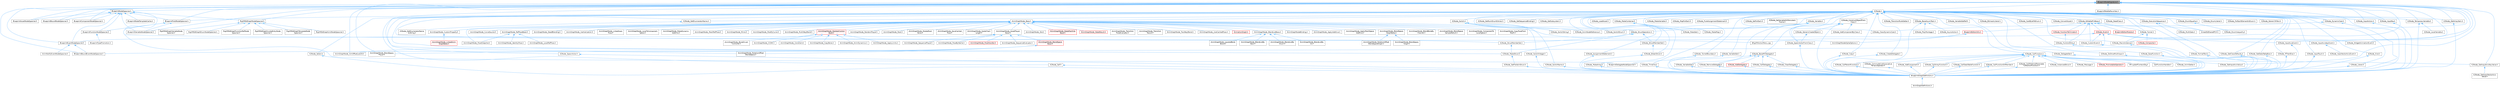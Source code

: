 digraph "BlueprintNodeSignature.h"
{
 // INTERACTIVE_SVG=YES
 // LATEX_PDF_SIZE
  bgcolor="transparent";
  edge [fontname=Helvetica,fontsize=10,labelfontname=Helvetica,labelfontsize=10];
  node [fontname=Helvetica,fontsize=10,shape=box,height=0.2,width=0.4];
  Node1 [id="Node000001",label="BlueprintNodeSignature.h",height=0.2,width=0.4,color="gray40", fillcolor="grey60", style="filled", fontcolor="black",tooltip=" "];
  Node1 -> Node2 [id="edge1_Node000001_Node000002",dir="back",color="steelblue1",style="solid",tooltip=" "];
  Node2 [id="Node000002",label="AnimGraphNode_AimOffsetLookAt.h",height=0.2,width=0.4,color="grey40", fillcolor="white", style="filled",URL="$d2/daa/AnimGraphNode__AimOffsetLookAt_8h.html",tooltip=" "];
  Node1 -> Node3 [id="edge2_Node000001_Node000003",dir="back",color="steelblue1",style="solid",tooltip=" "];
  Node3 [id="Node000003",label="AnimGraphNode_BlendSpace\lPlayer.h",height=0.2,width=0.4,color="grey40", fillcolor="white", style="filled",URL="$d2/d22/AnimGraphNode__BlendSpacePlayer_8h.html",tooltip=" "];
  Node1 -> Node4 [id="edge3_Node000001_Node000004",dir="back",color="steelblue1",style="solid",tooltip=" "];
  Node4 [id="Node000004",label="AnimGraphNode_RotationOffset\lBlendSpace.h",height=0.2,width=0.4,color="grey40", fillcolor="white", style="filled",URL="$dc/dd5/AnimGraphNode__RotationOffsetBlendSpace_8h.html",tooltip=" "];
  Node1 -> Node5 [id="edge4_Node000001_Node000005",dir="back",color="steelblue1",style="solid",tooltip=" "];
  Node5 [id="Node000005",label="BlueprintAssetNodeSpawner.h",height=0.2,width=0.4,color="grey40", fillcolor="white", style="filled",URL="$d2/d56/BlueprintAssetNodeSpawner_8h.html",tooltip=" "];
  Node1 -> Node6 [id="edge5_Node000001_Node000006",dir="back",color="steelblue1",style="solid",tooltip=" "];
  Node6 [id="Node000006",label="BlueprintBoundEventNodeSpawner.h",height=0.2,width=0.4,color="grey40", fillcolor="white", style="filled",URL="$dc/d31/BlueprintBoundEventNodeSpawner_8h.html",tooltip=" "];
  Node1 -> Node7 [id="edge6_Node000001_Node000007",dir="back",color="steelblue1",style="solid",tooltip=" "];
  Node7 [id="Node000007",label="BlueprintBoundNodeSpawner.h",height=0.2,width=0.4,color="grey40", fillcolor="white", style="filled",URL="$d4/da4/BlueprintBoundNodeSpawner_8h.html",tooltip=" "];
  Node1 -> Node8 [id="edge7_Node000001_Node000008",dir="back",color="steelblue1",style="solid",tooltip=" "];
  Node8 [id="Node000008",label="BlueprintComponentNodeSpawner.h",height=0.2,width=0.4,color="grey40", fillcolor="white", style="filled",URL="$d2/d98/BlueprintComponentNodeSpawner_8h.html",tooltip=" "];
  Node1 -> Node9 [id="edge8_Node000001_Node000009",dir="back",color="steelblue1",style="solid",tooltip=" "];
  Node9 [id="Node000009",label="BlueprintEventNodeSpawner.h",height=0.2,width=0.4,color="grey40", fillcolor="white", style="filled",URL="$d4/dd3/BlueprintEventNodeSpawner_8h.html",tooltip=" "];
  Node9 -> Node10 [id="edge9_Node000009_Node000010",dir="back",color="steelblue1",style="solid",tooltip=" "];
  Node10 [id="Node000010",label="AnimNotifyEventNodeSpawner.h",height=0.2,width=0.4,color="grey40", fillcolor="white", style="filled",URL="$d9/d16/AnimNotifyEventNodeSpawner_8h.html",tooltip=" "];
  Node9 -> Node6 [id="edge10_Node000009_Node000006",dir="back",color="steelblue1",style="solid",tooltip=" "];
  Node1 -> Node11 [id="edge11_Node000001_Node000011",dir="back",color="steelblue1",style="solid",tooltip=" "];
  Node11 [id="Node000011",label="BlueprintFieldNodeSpawner.h",height=0.2,width=0.4,color="grey40", fillcolor="white", style="filled",URL="$da/d70/BlueprintFieldNodeSpawner_8h.html",tooltip=" "];
  Node11 -> Node12 [id="edge12_Node000011_Node000012",dir="back",color="steelblue1",style="solid",tooltip=" "];
  Node12 [id="Node000012",label="BlueprintDelegateNodeSpawner.h",height=0.2,width=0.4,color="grey40", fillcolor="white", style="filled",URL="$dc/d16/BlueprintDelegateNodeSpawner_8h.html",tooltip=" "];
  Node11 -> Node13 [id="edge13_Node000011_Node000013",dir="back",color="steelblue1",style="solid",tooltip=" "];
  Node13 [id="Node000013",label="BlueprintFunctionNodeSpawner.h",height=0.2,width=0.4,color="grey40", fillcolor="white", style="filled",URL="$d0/d59/BlueprintFunctionNodeSpawner_8h.html",tooltip=" "];
  Node13 -> Node14 [id="edge14_Node000013_Node000014",dir="back",color="steelblue1",style="solid",tooltip=" "];
  Node14 [id="Node000014",label="BlueprintTypePromotion.h",height=0.2,width=0.4,color="grey40", fillcolor="white", style="filled",URL="$d2/d23/BlueprintTypePromotion_8h.html",tooltip=" "];
  Node11 -> Node15 [id="edge15_Node000011_Node000015",dir="back",color="steelblue1",style="solid",tooltip=" "];
  Node15 [id="Node000015",label="BlueprintVariableNodeSpawner.h",height=0.2,width=0.4,color="grey40", fillcolor="white", style="filled",URL="$db/dba/BlueprintVariableNodeSpawner_8h.html",tooltip=" "];
  Node1 -> Node16 [id="edge16_Node000001_Node000016",dir="back",color="steelblue1",style="solid",tooltip=" "];
  Node16 [id="Node000016",label="BlueprintGraphDefinitions.h",height=0.2,width=0.4,color="grey40", fillcolor="white", style="filled",URL="$d7/d5e/BlueprintGraphDefinitions_8h.html",tooltip=" "];
  Node16 -> Node17 [id="edge17_Node000016_Node000017",dir="back",color="steelblue1",style="solid",tooltip=" "];
  Node17 [id="Node000017",label="AnimGraphDefinitions.h",height=0.2,width=0.4,color="grey40", fillcolor="white", style="filled",URL="$d9/d78/AnimGraphDefinitions_8h.html",tooltip=" "];
  Node1 -> Node18 [id="edge18_Node000001_Node000018",dir="back",color="steelblue1",style="solid",tooltip=" "];
  Node18 [id="Node000018",label="BlueprintNodeSpawner.h",height=0.2,width=0.4,color="grey40", fillcolor="white", style="filled",URL="$d1/de9/BlueprintNodeSpawner_8h.html",tooltip=" "];
  Node18 -> Node5 [id="edge19_Node000018_Node000005",dir="back",color="steelblue1",style="solid",tooltip=" "];
  Node18 -> Node7 [id="edge20_Node000018_Node000007",dir="back",color="steelblue1",style="solid",tooltip=" "];
  Node18 -> Node8 [id="edge21_Node000018_Node000008",dir="back",color="steelblue1",style="solid",tooltip=" "];
  Node18 -> Node9 [id="edge22_Node000018_Node000009",dir="back",color="steelblue1",style="solid",tooltip=" "];
  Node18 -> Node11 [id="edge23_Node000018_Node000011",dir="back",color="steelblue1",style="solid",tooltip=" "];
  Node18 -> Node13 [id="edge24_Node000018_Node000013",dir="back",color="steelblue1",style="solid",tooltip=" "];
  Node18 -> Node19 [id="edge25_Node000018_Node000019",dir="back",color="steelblue1",style="solid",tooltip=" "];
  Node19 [id="Node000019",label="BlueprintNodeTemplateCache.h",height=0.2,width=0.4,color="grey40", fillcolor="white", style="filled",URL="$d7/d87/BlueprintNodeTemplateCache_8h.html",tooltip=" "];
  Node18 -> Node15 [id="edge26_Node000018_Node000015",dir="back",color="steelblue1",style="solid",tooltip=" "];
  Node18 -> Node20 [id="edge27_Node000018_Node000020",dir="back",color="steelblue1",style="solid",tooltip=" "];
  Node20 [id="Node000020",label="RigVMEdGraphNodeSpawner.h",height=0.2,width=0.4,color="grey40", fillcolor="white", style="filled",URL="$d4/d8b/RigVMEdGraphNodeSpawner_8h.html",tooltip=" "];
  Node20 -> Node21 [id="edge28_Node000020_Node000021",dir="back",color="steelblue1",style="solid",tooltip=" "];
  Node21 [id="Node000021",label="RigVMEdGraphEnumNodeSpawner.h",height=0.2,width=0.4,color="grey40", fillcolor="white", style="filled",URL="$d3/dfd/RigVMEdGraphEnumNodeSpawner_8h.html",tooltip=" "];
  Node20 -> Node22 [id="edge29_Node000020_Node000022",dir="back",color="steelblue1",style="solid",tooltip=" "];
  Node22 [id="Node000022",label="RigVMEdGraphFunctionRefNode\lSpawner.h",height=0.2,width=0.4,color="grey40", fillcolor="white", style="filled",URL="$d3/d16/RigVMEdGraphFunctionRefNodeSpawner_8h.html",tooltip=" "];
  Node20 -> Node23 [id="edge30_Node000020_Node000023",dir="back",color="steelblue1",style="solid",tooltip=" "];
  Node23 [id="Node000023",label="RigVMEdGraphInvokeEntryNode\lSpawner.h",height=0.2,width=0.4,color="grey40", fillcolor="white", style="filled",URL="$d9/de6/RigVMEdGraphInvokeEntryNodeSpawner_8h.html",tooltip=" "];
  Node20 -> Node24 [id="edge31_Node000020_Node000024",dir="back",color="steelblue1",style="solid",tooltip=" "];
  Node24 [id="Node000024",label="RigVMEdGraphTemplateNode\lSpawner.h",height=0.2,width=0.4,color="grey40", fillcolor="white", style="filled",URL="$d9/d6c/RigVMEdGraphTemplateNodeSpawner_8h.html",tooltip=" "];
  Node20 -> Node25 [id="edge32_Node000020_Node000025",dir="back",color="steelblue1",style="solid",tooltip=" "];
  Node25 [id="Node000025",label="RigVMEdGraphUnitNodeSpawner.h",height=0.2,width=0.4,color="grey40", fillcolor="white", style="filled",URL="$d3/d6b/RigVMEdGraphUnitNodeSpawner_8h.html",tooltip=" "];
  Node20 -> Node26 [id="edge33_Node000020_Node000026",dir="back",color="steelblue1",style="solid",tooltip=" "];
  Node26 [id="Node000026",label="RigVMEdGraphVariableNode\lSpawner.h",height=0.2,width=0.4,color="grey40", fillcolor="white", style="filled",URL="$d0/d83/RigVMEdGraphVariableNodeSpawner_8h.html",tooltip=" "];
  Node18 -> Node27 [id="edge34_Node000018_Node000027",dir="back",color="steelblue1",style="solid",tooltip=" "];
  Node27 [id="Node000027",label="SRigVMActionMenu.cpp",height=0.2,width=0.4,color="grey40", fillcolor="white", style="filled",URL="$dc/d4c/SRigVMActionMenu_8cpp.html",tooltip=" "];
  Node1 -> Node28 [id="edge35_Node000001_Node000028",dir="back",color="steelblue1",style="solid",tooltip=" "];
  Node28 [id="Node000028",label="BlueprintPaletteFavorites.h",height=0.2,width=0.4,color="grey40", fillcolor="white", style="filled",URL="$dd/d5a/BlueprintPaletteFavorites_8h.html",tooltip=" "];
  Node1 -> Node15 [id="edge36_Node000001_Node000015",dir="back",color="steelblue1",style="solid",tooltip=" "];
  Node1 -> Node29 [id="edge37_Node000001_Node000029",dir="back",color="steelblue1",style="solid",tooltip=" "];
  Node29 [id="Node000029",label="K2Node.h",height=0.2,width=0.4,color="grey40", fillcolor="white", style="filled",URL="$d5/d94/K2Node_8h.html",tooltip=" "];
  Node29 -> Node30 [id="edge38_Node000029_Node000030",dir="back",color="steelblue1",style="solid",tooltip=" "];
  Node30 [id="Node000030",label="AnimGraphNode_Base.h",height=0.2,width=0.4,color="grey40", fillcolor="white", style="filled",URL="$d0/dfb/AnimGraphNode__Base_8h.html",tooltip=" "];
  Node30 -> Node31 [id="edge39_Node000030_Node000031",dir="back",color="steelblue1",style="solid",tooltip=" "];
  Node31 [id="Node000031",label="AnimGraphNodeAlphaOptions.h",height=0.2,width=0.4,color="grey40", fillcolor="white", style="filled",URL="$d6/df6/AnimGraphNodeAlphaOptions_8h.html",tooltip=" "];
  Node30 -> Node32 [id="edge40_Node000030_Node000032",dir="back",color="steelblue1",style="solid",tooltip=" "];
  Node32 [id="Node000032",label="AnimGraphNodeBinding.h",height=0.2,width=0.4,color="grey40", fillcolor="white", style="filled",URL="$d6/d3b/AnimGraphNodeBinding_8h.html",tooltip=" "];
  Node30 -> Node33 [id="edge41_Node000030_Node000033",dir="back",color="steelblue1",style="solid",tooltip=" "];
  Node33 [id="Node000033",label="AnimGraphNode_ApplyAdditive.h",height=0.2,width=0.4,color="grey40", fillcolor="white", style="filled",URL="$da/d67/AnimGraphNode__ApplyAdditive_8h.html",tooltip=" "];
  Node30 -> Node34 [id="edge42_Node000030_Node000034",dir="back",color="steelblue1",style="solid",tooltip=" "];
  Node34 [id="Node000034",label="AnimGraphNode_ApplyMeshSpace\lAdditive.h",height=0.2,width=0.4,color="grey40", fillcolor="white", style="filled",URL="$dd/dc4/AnimGraphNode__ApplyMeshSpaceAdditive_8h.html",tooltip=" "];
  Node30 -> Node35 [id="edge43_Node000030_Node000035",dir="back",color="steelblue1",style="solid",tooltip=" "];
  Node35 [id="Node000035",label="AnimGraphNode_AssetPlayer\lBase.h",height=0.2,width=0.4,color="grey40", fillcolor="white", style="filled",URL="$d1/d4f/AnimGraphNode__AssetPlayerBase_8h.html",tooltip=" "];
  Node35 -> Node36 [id="edge44_Node000035_Node000036",dir="back",color="steelblue1",style="solid",tooltip=" "];
  Node36 [id="Node000036",label="AnimGraphNode_BlendSpace\lBase.h",height=0.2,width=0.4,color="red", fillcolor="#FFF0F0", style="filled",URL="$d7/d6d/AnimGraphNode__BlendSpaceBase_8h.html",tooltip=" "];
  Node36 -> Node2 [id="edge45_Node000036_Node000002",dir="back",color="steelblue1",style="solid",tooltip=" "];
  Node36 -> Node3 [id="edge46_Node000036_Node000003",dir="back",color="steelblue1",style="solid",tooltip=" "];
  Node36 -> Node4 [id="edge47_Node000036_Node000004",dir="back",color="steelblue1",style="solid",tooltip=" "];
  Node35 -> Node38 [id="edge48_Node000035_Node000038",dir="back",color="steelblue1",style="solid",tooltip=" "];
  Node38 [id="Node000038",label="AnimGraphNode_PoseByName.h",height=0.2,width=0.4,color="grey40", fillcolor="white", style="filled",URL="$d7/d02/AnimGraphNode__PoseByName_8h.html",tooltip=" "];
  Node35 -> Node39 [id="edge49_Node000035_Node000039",dir="back",color="steelblue1",style="solid",tooltip=" "];
  Node39 [id="Node000039",label="AnimGraphNode_PoseHandler.h",height=0.2,width=0.4,color="red", fillcolor="#FFF0F0", style="filled",URL="$df/dfb/AnimGraphNode__PoseHandler_8h.html",tooltip=" "];
  Node35 -> Node42 [id="edge50_Node000035_Node000042",dir="back",color="steelblue1",style="solid",tooltip=" "];
  Node42 [id="Node000042",label="AnimGraphNode_SequenceEvaluator.h",height=0.2,width=0.4,color="grey40", fillcolor="white", style="filled",URL="$d1/d1c/AnimGraphNode__SequenceEvaluator_8h.html",tooltip=" "];
  Node35 -> Node43 [id="edge51_Node000035_Node000043",dir="back",color="steelblue1",style="solid",tooltip=" "];
  Node43 [id="Node000043",label="AnimGraphNode_SequencePlayer.h",height=0.2,width=0.4,color="grey40", fillcolor="white", style="filled",URL="$d2/d91/AnimGraphNode__SequencePlayer_8h.html",tooltip=" "];
  Node30 -> Node44 [id="edge52_Node000030_Node000044",dir="back",color="steelblue1",style="solid",tooltip=" "];
  Node44 [id="Node000044",label="AnimGraphNode_BlendBoneBy\lChannel.h",height=0.2,width=0.4,color="grey40", fillcolor="white", style="filled",URL="$de/da9/AnimGraphNode__BlendBoneByChannel_8h.html",tooltip=" "];
  Node30 -> Node45 [id="edge53_Node000030_Node000045",dir="back",color="steelblue1",style="solid",tooltip=" "];
  Node45 [id="Node000045",label="AnimGraphNode_BlendListBase.h",height=0.2,width=0.4,color="grey40", fillcolor="white", style="filled",URL="$d7/d20/AnimGraphNode__BlendListBase_8h.html",tooltip=" "];
  Node45 -> Node46 [id="edge54_Node000045_Node000046",dir="back",color="steelblue1",style="solid",tooltip=" "];
  Node46 [id="Node000046",label="AnimGraphNode_BlendListBy\lBool.h",height=0.2,width=0.4,color="grey40", fillcolor="white", style="filled",URL="$d9/d9d/AnimGraphNode__BlendListByBool_8h.html",tooltip=" "];
  Node45 -> Node47 [id="edge55_Node000045_Node000047",dir="back",color="steelblue1",style="solid",tooltip=" "];
  Node47 [id="Node000047",label="AnimGraphNode_BlendListBy\lEnum.h",height=0.2,width=0.4,color="grey40", fillcolor="white", style="filled",URL="$de/d60/AnimGraphNode__BlendListByEnum_8h.html",tooltip=" "];
  Node45 -> Node48 [id="edge56_Node000045_Node000048",dir="back",color="steelblue1",style="solid",tooltip=" "];
  Node48 [id="Node000048",label="AnimGraphNode_BlendListBy\lInt.h",height=0.2,width=0.4,color="grey40", fillcolor="white", style="filled",URL="$dc/df2/AnimGraphNode__BlendListByInt_8h.html",tooltip=" "];
  Node45 -> Node49 [id="edge57_Node000045_Node000049",dir="back",color="steelblue1",style="solid",tooltip=" "];
  Node49 [id="Node000049",label="AnimGraphNode_LayeredBone\lBlend.h",height=0.2,width=0.4,color="grey40", fillcolor="white", style="filled",URL="$d2/d01/AnimGraphNode__LayeredBoneBlend_8h.html",tooltip=" "];
  Node30 -> Node50 [id="edge58_Node000030_Node000050",dir="back",color="steelblue1",style="solid",tooltip=" "];
  Node50 [id="Node000050",label="AnimGraphNode_BlendSpace\lGraphBase.h",height=0.2,width=0.4,color="grey40", fillcolor="white", style="filled",URL="$d6/d44/AnimGraphNode__BlendSpaceGraphBase_8h.html",tooltip=" "];
  Node50 -> Node51 [id="edge59_Node000050_Node000051",dir="back",color="steelblue1",style="solid",tooltip=" "];
  Node51 [id="Node000051",label="AnimGraphNode_BlendSpace\lGraph.h",height=0.2,width=0.4,color="grey40", fillcolor="white", style="filled",URL="$d7/d81/AnimGraphNode__BlendSpaceGraph_8h.html",tooltip=" "];
  Node50 -> Node52 [id="edge60_Node000050_Node000052",dir="back",color="steelblue1",style="solid",tooltip=" "];
  Node52 [id="Node000052",label="AnimGraphNode_RotationOffset\lBlendSpaceGraph.h",height=0.2,width=0.4,color="grey40", fillcolor="white", style="filled",URL="$d0/d4c/AnimGraphNode__RotationOffsetBlendSpaceGraph_8h.html",tooltip=" "];
  Node30 -> Node53 [id="edge61_Node000030_Node000053",dir="back",color="steelblue1",style="solid",tooltip=" "];
  Node53 [id="Node000053",label="AnimGraphNode_BlendSpace\lSampleResult.h",height=0.2,width=0.4,color="grey40", fillcolor="white", style="filled",URL="$de/df8/AnimGraphNode__BlendSpaceSampleResult_8h.html",tooltip=" "];
  Node30 -> Node54 [id="edge62_Node000030_Node000054",dir="back",color="steelblue1",style="solid",tooltip=" "];
  Node54 [id="Node000054",label="AnimGraphNode_ComponentTo\lLocalSpace.h",height=0.2,width=0.4,color="grey40", fillcolor="white", style="filled",URL="$d1/d3f/AnimGraphNode__ComponentToLocalSpace_8h.html",tooltip=" "];
  Node30 -> Node55 [id="edge63_Node000030_Node000055",dir="back",color="steelblue1",style="solid",tooltip=" "];
  Node55 [id="Node000055",label="AnimGraphNode_CopyPoseFrom\lMesh.h",height=0.2,width=0.4,color="grey40", fillcolor="white", style="filled",URL="$d6/d71/AnimGraphNode__CopyPoseFromMesh_8h.html",tooltip=" "];
  Node30 -> Node56 [id="edge64_Node000030_Node000056",dir="back",color="steelblue1",style="solid",tooltip=" "];
  Node56 [id="Node000056",label="AnimGraphNode_CurveSource.h",height=0.2,width=0.4,color="grey40", fillcolor="white", style="filled",URL="$dc/de5/AnimGraphNode__CurveSource_8h.html",tooltip=" "];
  Node30 -> Node57 [id="edge65_Node000030_Node000057",dir="back",color="steelblue1",style="solid",tooltip=" "];
  Node57 [id="Node000057",label="AnimGraphNode_CustomProperty.h",height=0.2,width=0.4,color="grey40", fillcolor="white", style="filled",URL="$d8/d3f/AnimGraphNode__CustomProperty_8h.html",tooltip=" "];
  Node57 -> Node58 [id="edge66_Node000057_Node000058",dir="back",color="steelblue1",style="solid",tooltip=" "];
  Node58 [id="Node000058",label="AnimGraphNode_LinkedAnim\lGraphBase.h",height=0.2,width=0.4,color="red", fillcolor="#FFF0F0", style="filled",URL="$d5/de1/AnimGraphNode__LinkedAnimGraphBase_8h.html",tooltip=" "];
  Node30 -> Node61 [id="edge67_Node000030_Node000061",dir="back",color="steelblue1",style="solid",tooltip=" "];
  Node61 [id="Node000061",label="AnimGraphNode_DeadBlending.h",height=0.2,width=0.4,color="grey40", fillcolor="white", style="filled",URL="$d8/d73/AnimGraphNode__DeadBlending_8h.html",tooltip=" "];
  Node30 -> Node62 [id="edge68_Node000030_Node000062",dir="back",color="steelblue1",style="solid",tooltip=" "];
  Node62 [id="Node000062",label="AnimGraphNode_Inertialization.h",height=0.2,width=0.4,color="grey40", fillcolor="white", style="filled",URL="$d7/d66/AnimGraphNode__Inertialization_8h.html",tooltip=" "];
  Node30 -> Node63 [id="edge69_Node000030_Node000063",dir="back",color="steelblue1",style="solid",tooltip=" "];
  Node63 [id="Node000063",label="AnimGraphNode_LinkedInput\lPose.h",height=0.2,width=0.4,color="grey40", fillcolor="white", style="filled",URL="$d7/d8c/AnimGraphNode__LinkedInputPose_8h.html",tooltip=" "];
  Node30 -> Node64 [id="edge70_Node000030_Node000064",dir="back",color="steelblue1",style="solid",tooltip=" "];
  Node64 [id="Node000064",label="AnimGraphNode_LocalToComponent\lSpace.h",height=0.2,width=0.4,color="grey40", fillcolor="white", style="filled",URL="$d6/d01/AnimGraphNode__LocalToComponentSpace_8h.html",tooltip=" "];
  Node30 -> Node65 [id="edge71_Node000030_Node000065",dir="back",color="steelblue1",style="solid",tooltip=" "];
  Node65 [id="Node000065",label="AnimGraphNode_MakeDynamic\lAdditive.h",height=0.2,width=0.4,color="grey40", fillcolor="white", style="filled",URL="$d4/dc9/AnimGraphNode__MakeDynamicAdditive_8h.html",tooltip=" "];
  Node30 -> Node66 [id="edge72_Node000030_Node000066",dir="back",color="steelblue1",style="solid",tooltip=" "];
  Node66 [id="Node000066",label="AnimGraphNode_MeshRefPose.h",height=0.2,width=0.4,color="grey40", fillcolor="white", style="filled",URL="$d3/d58/AnimGraphNode__MeshRefPose_8h.html",tooltip=" "];
  Node30 -> Node67 [id="edge73_Node000030_Node000067",dir="back",color="steelblue1",style="solid",tooltip=" "];
  Node67 [id="Node000067",label="AnimGraphNode_Mirror.h",height=0.2,width=0.4,color="grey40", fillcolor="white", style="filled",URL="$de/d96/AnimGraphNode__Mirror_8h.html",tooltip=" "];
  Node30 -> Node68 [id="edge74_Node000030_Node000068",dir="back",color="steelblue1",style="solid",tooltip=" "];
  Node68 [id="Node000068",label="AnimGraphNode_ModifyCurve.h",height=0.2,width=0.4,color="grey40", fillcolor="white", style="filled",URL="$d5/d09/AnimGraphNode__ModifyCurve_8h.html",tooltip=" "];
  Node30 -> Node69 [id="edge75_Node000030_Node000069",dir="back",color="steelblue1",style="solid",tooltip=" "];
  Node69 [id="Node000069",label="AnimGraphNode_MultiWayBlend.h",height=0.2,width=0.4,color="grey40", fillcolor="white", style="filled",URL="$dd/dcb/AnimGraphNode__MultiWayBlend_8h.html",tooltip=" "];
  Node30 -> Node70 [id="edge76_Node000030_Node000070",dir="back",color="steelblue1",style="solid",tooltip=" "];
  Node70 [id="Node000070",label="AnimGraphNode_PoseSnapshot.h",height=0.2,width=0.4,color="grey40", fillcolor="white", style="filled",URL="$d1/d92/AnimGraphNode__PoseSnapshot_8h.html",tooltip=" "];
  Node30 -> Node71 [id="edge77_Node000030_Node000071",dir="back",color="steelblue1",style="solid",tooltip=" "];
  Node71 [id="Node000071",label="AnimGraphNode_RandomPlayer.h",height=0.2,width=0.4,color="grey40", fillcolor="white", style="filled",URL="$dc/d48/AnimGraphNode__RandomPlayer_8h.html",tooltip=" "];
  Node30 -> Node72 [id="edge78_Node000030_Node000072",dir="back",color="steelblue1",style="solid",tooltip=" "];
  Node72 [id="Node000072",label="AnimGraphNode_RefPoseBase.h",height=0.2,width=0.4,color="grey40", fillcolor="white", style="filled",URL="$d8/d34/AnimGraphNode__RefPoseBase_8h.html",tooltip=" "];
  Node72 -> Node73 [id="edge79_Node000072_Node000073",dir="back",color="steelblue1",style="solid",tooltip=" "];
  Node73 [id="Node000073",label="AnimGraphNode_IdentityPose.h",height=0.2,width=0.4,color="grey40", fillcolor="white", style="filled",URL="$d8/dac/AnimGraphNode__IdentityPose_8h.html",tooltip=" "];
  Node72 -> Node74 [id="edge80_Node000072_Node000074",dir="back",color="steelblue1",style="solid",tooltip=" "];
  Node74 [id="Node000074",label="AnimGraphNode_LocalRefPose.h",height=0.2,width=0.4,color="grey40", fillcolor="white", style="filled",URL="$df/d6f/AnimGraphNode__LocalRefPose_8h.html",tooltip=" "];
  Node72 -> Node70 [id="edge81_Node000072_Node000070",dir="back",color="steelblue1",style="solid",tooltip=" "];
  Node30 -> Node75 [id="edge82_Node000030_Node000075",dir="back",color="steelblue1",style="solid",tooltip=" "];
  Node75 [id="Node000075",label="AnimGraphNode_Root.h",height=0.2,width=0.4,color="grey40", fillcolor="white", style="filled",URL="$d2/d39/AnimGraphNode__Root_8h.html",tooltip=" "];
  Node30 -> Node76 [id="edge83_Node000030_Node000076",dir="back",color="steelblue1",style="solid",tooltip=" "];
  Node76 [id="Node000076",label="AnimGraphNode_RotateRoot\lBone.h",height=0.2,width=0.4,color="grey40", fillcolor="white", style="filled",URL="$d4/de0/AnimGraphNode__RotateRootBone_8h.html",tooltip=" "];
  Node30 -> Node77 [id="edge84_Node000030_Node000077",dir="back",color="steelblue1",style="solid",tooltip=" "];
  Node77 [id="Node000077",label="AnimGraphNode_SaveCached\lPose.h",height=0.2,width=0.4,color="grey40", fillcolor="white", style="filled",URL="$df/d5e/AnimGraphNode__SaveCachedPose_8h.html",tooltip=" "];
  Node30 -> Node78 [id="edge85_Node000030_Node000078",dir="back",color="steelblue1",style="solid",tooltip=" "];
  Node78 [id="Node000078",label="AnimGraphNode_ScaleChain\lLength.h",height=0.2,width=0.4,color="grey40", fillcolor="white", style="filled",URL="$d9/df8/AnimGraphNode__ScaleChainLength_8h.html",tooltip=" "];
  Node30 -> Node79 [id="edge86_Node000030_Node000079",dir="back",color="steelblue1",style="solid",tooltip=" "];
  Node79 [id="Node000079",label="AnimGraphNode_SkeletalControl\lBase.h",height=0.2,width=0.4,color="red", fillcolor="#FFF0F0", style="filled",URL="$d9/dff/AnimGraphNode__SkeletalControlBase_8h.html",tooltip=" "];
  Node79 -> Node80 [id="edge87_Node000079_Node000080",dir="back",color="steelblue1",style="solid",tooltip=" "];
  Node80 [id="Node000080",label="AnimGraphNode_AnimDynamics.h",height=0.2,width=0.4,color="grey40", fillcolor="white", style="filled",URL="$da/dc2/AnimGraphNode__AnimDynamics_8h.html",tooltip=" "];
  Node79 -> Node81 [id="edge88_Node000079_Node000081",dir="back",color="steelblue1",style="solid",tooltip=" "];
  Node81 [id="Node000081",label="AnimGraphNode_ApplyLimits.h",height=0.2,width=0.4,color="grey40", fillcolor="white", style="filled",URL="$dc/d36/AnimGraphNode__ApplyLimits_8h.html",tooltip=" "];
  Node79 -> Node82 [id="edge89_Node000079_Node000082",dir="back",color="steelblue1",style="solid",tooltip=" "];
  Node82 [id="Node000082",label="AnimGraphNode_BoneDriven\lController.h",height=0.2,width=0.4,color="grey40", fillcolor="white", style="filled",URL="$df/df3/AnimGraphNode__BoneDrivenController_8h.html",tooltip=" "];
  Node79 -> Node83 [id="edge90_Node000079_Node000083",dir="back",color="steelblue1",style="solid",tooltip=" "];
  Node83 [id="Node000083",label="AnimGraphNode_CCDIK.h",height=0.2,width=0.4,color="grey40", fillcolor="white", style="filled",URL="$df/d0d/AnimGraphNode__CCDIK_8h.html",tooltip=" "];
  Node79 -> Node84 [id="edge91_Node000079_Node000084",dir="back",color="steelblue1",style="solid",tooltip=" "];
  Node84 [id="Node000084",label="AnimGraphNode_Constraint.h",height=0.2,width=0.4,color="grey40", fillcolor="white", style="filled",URL="$d2/d98/AnimGraphNode__Constraint_8h.html",tooltip=" "];
  Node79 -> Node85 [id="edge92_Node000079_Node000085",dir="back",color="steelblue1",style="solid",tooltip=" "];
  Node85 [id="Node000085",label="AnimGraphNode_CopyBone.h",height=0.2,width=0.4,color="grey40", fillcolor="white", style="filled",URL="$dc/de6/AnimGraphNode__CopyBone_8h.html",tooltip=" "];
  Node30 -> Node104 [id="edge93_Node000030_Node000104",dir="back",color="steelblue1",style="solid",tooltip=" "];
  Node104 [id="Node000104",label="AnimGraphNode_Slot.h",height=0.2,width=0.4,color="grey40", fillcolor="white", style="filled",URL="$df/d63/AnimGraphNode__Slot_8h.html",tooltip=" "];
  Node30 -> Node105 [id="edge94_Node000030_Node000105",dir="back",color="steelblue1",style="solid",tooltip=" "];
  Node105 [id="Node000105",label="AnimGraphNode_StateMachine\lBase.h",height=0.2,width=0.4,color="red", fillcolor="#FFF0F0", style="filled",URL="$dc/d11/AnimGraphNode__StateMachineBase_8h.html",tooltip=" "];
  Node30 -> Node107 [id="edge95_Node000030_Node000107",dir="back",color="steelblue1",style="solid",tooltip=" "];
  Node107 [id="Node000107",label="AnimGraphNode_StateResult.h",height=0.2,width=0.4,color="red", fillcolor="#FFF0F0", style="filled",URL="$d3/d7e/AnimGraphNode__StateResult_8h.html",tooltip=" "];
  Node30 -> Node109 [id="edge96_Node000030_Node000109",dir="back",color="steelblue1",style="solid",tooltip=" "];
  Node109 [id="Node000109",label="AnimGraphNode_Transition\lPoseEvaluator.h",height=0.2,width=0.4,color="grey40", fillcolor="white", style="filled",URL="$d8/dec/AnimGraphNode__TransitionPoseEvaluator_8h.html",tooltip=" "];
  Node30 -> Node110 [id="edge97_Node000030_Node000110",dir="back",color="steelblue1",style="solid",tooltip=" "];
  Node110 [id="Node000110",label="AnimGraphNode_Transition\lResult.h",height=0.2,width=0.4,color="grey40", fillcolor="white", style="filled",URL="$d7/d74/AnimGraphNode__TransitionResult_8h.html",tooltip=" "];
  Node30 -> Node111 [id="edge98_Node000030_Node000111",dir="back",color="steelblue1",style="solid",tooltip=" "];
  Node111 [id="Node000111",label="AnimGraphNode_TwoWayBlend.h",height=0.2,width=0.4,color="grey40", fillcolor="white", style="filled",URL="$d0/df0/AnimGraphNode__TwoWayBlend_8h.html",tooltip=" "];
  Node30 -> Node112 [id="edge99_Node000030_Node000112",dir="back",color="steelblue1",style="solid",tooltip=" "];
  Node112 [id="Node000112",label="AnimGraphNode_UseCachedPose.h",height=0.2,width=0.4,color="grey40", fillcolor="white", style="filled",URL="$d8/d30/AnimGraphNode__UseCachedPose_8h.html",tooltip=" "];
  Node30 -> Node113 [id="edge100_Node000030_Node000113",dir="back",color="steelblue1",style="solid",tooltip=" "];
  Node113 [id="Node000113",label="AnimationGraph.h",height=0.2,width=0.4,color="red", fillcolor="#FFF0F0", style="filled",URL="$df/d2e/AnimationGraph_8h.html",tooltip=" "];
  Node30 -> Node118 [id="edge101_Node000030_Node000118",dir="back",color="steelblue1",style="solid",tooltip=" "];
  Node118 [id="Node000118",label="K2Node_AnimNodeReference.h",height=0.2,width=0.4,color="grey40", fillcolor="white", style="filled",URL="$d2/d81/K2Node__AnimNodeReference_8h.html",tooltip=" "];
  Node29 -> Node11 [id="edge102_Node000029_Node000011",dir="back",color="steelblue1",style="solid",tooltip=" "];
  Node29 -> Node118 [id="edge103_Node000029_Node000118",dir="back",color="steelblue1",style="solid",tooltip=" "];
  Node29 -> Node119 [id="edge104_Node000029_Node000119",dir="back",color="steelblue1",style="solid",tooltip=" "];
  Node119 [id="Node000119",label="K2Node_AssignmentStatement.h",height=0.2,width=0.4,color="grey40", fillcolor="white", style="filled",URL="$d1/d32/K2Node__AssignmentStatement_8h.html",tooltip=" "];
  Node119 -> Node16 [id="edge105_Node000119_Node000016",dir="back",color="steelblue1",style="solid",tooltip=" "];
  Node29 -> Node120 [id="edge106_Node000029_Node000120",dir="back",color="steelblue1",style="solid",tooltip=" "];
  Node120 [id="Node000120",label="K2Node_BaseAsyncTask.h",height=0.2,width=0.4,color="grey40", fillcolor="white", style="filled",URL="$d5/db7/K2Node__BaseAsyncTask_8h.html",tooltip=" "];
  Node120 -> Node16 [id="edge107_Node000120_Node000016",dir="back",color="steelblue1",style="solid",tooltip=" "];
  Node120 -> Node121 [id="edge108_Node000120_Node000121",dir="back",color="steelblue1",style="solid",tooltip=" "];
  Node121 [id="Node000121",label="K2Node_AsyncAction.h",height=0.2,width=0.4,color="grey40", fillcolor="white", style="filled",URL="$df/d26/K2Node__AsyncAction_8h.html",tooltip=" "];
  Node120 -> Node122 [id="edge109_Node000120_Node000122",dir="back",color="steelblue1",style="solid",tooltip=" "];
  Node122 [id="Node000122",label="K2Node_PlayMontage.h",height=0.2,width=0.4,color="grey40", fillcolor="white", style="filled",URL="$d6/d6a/K2Node__PlayMontage_8h.html",tooltip=" "];
  Node29 -> Node123 [id="edge110_Node000029_Node000123",dir="back",color="steelblue1",style="solid",tooltip=" "];
  Node123 [id="Node000123",label="K2Node_BaseMCDelegate.h",height=0.2,width=0.4,color="grey40", fillcolor="white", style="filled",URL="$dd/d9b/K2Node__BaseMCDelegate_8h.html",tooltip=" "];
  Node123 -> Node12 [id="edge111_Node000123_Node000012",dir="back",color="steelblue1",style="solid",tooltip=" "];
  Node123 -> Node124 [id="edge112_Node000123_Node000124",dir="back",color="steelblue1",style="solid",tooltip=" "];
  Node124 [id="Node000124",label="K2Node_AddDelegate.h",height=0.2,width=0.4,color="red", fillcolor="#FFF0F0", style="filled",URL="$d5/dc7/K2Node__AddDelegate_8h.html",tooltip=" "];
  Node124 -> Node16 [id="edge113_Node000124_Node000016",dir="back",color="steelblue1",style="solid",tooltip=" "];
  Node123 -> Node126 [id="edge114_Node000123_Node000126",dir="back",color="steelblue1",style="solid",tooltip=" "];
  Node126 [id="Node000126",label="K2Node_CallDelegate.h",height=0.2,width=0.4,color="grey40", fillcolor="white", style="filled",URL="$db/de6/K2Node__CallDelegate_8h.html",tooltip=" "];
  Node126 -> Node16 [id="edge115_Node000126_Node000016",dir="back",color="steelblue1",style="solid",tooltip=" "];
  Node123 -> Node127 [id="edge116_Node000123_Node000127",dir="back",color="steelblue1",style="solid",tooltip=" "];
  Node127 [id="Node000127",label="K2Node_ClearDelegate.h",height=0.2,width=0.4,color="grey40", fillcolor="white", style="filled",URL="$dd/d78/K2Node__ClearDelegate_8h.html",tooltip=" "];
  Node127 -> Node16 [id="edge117_Node000127_Node000016",dir="back",color="steelblue1",style="solid",tooltip=" "];
  Node123 -> Node128 [id="edge118_Node000123_Node000128",dir="back",color="steelblue1",style="solid",tooltip=" "];
  Node128 [id="Node000128",label="K2Node_RemoveDelegate.h",height=0.2,width=0.4,color="grey40", fillcolor="white", style="filled",URL="$dd/d54/K2Node__RemoveDelegate_8h.html",tooltip=" "];
  Node128 -> Node16 [id="edge119_Node000128_Node000016",dir="back",color="steelblue1",style="solid",tooltip=" "];
  Node29 -> Node129 [id="edge120_Node000029_Node000129",dir="back",color="steelblue1",style="solid",tooltip=" "];
  Node129 [id="Node000129",label="K2Node_BitmaskLiteral.h",height=0.2,width=0.4,color="grey40", fillcolor="white", style="filled",URL="$dc/de6/K2Node__BitmaskLiteral_8h.html",tooltip=" "];
  Node29 -> Node130 [id="edge121_Node000029_Node000130",dir="back",color="steelblue1",style="solid",tooltip=" "];
  Node130 [id="Node000130",label="K2Node_BreakStruct.h",height=0.2,width=0.4,color="grey40", fillcolor="white", style="filled",URL="$df/d93/K2Node__BreakStruct_8h.html",tooltip=" "];
  Node130 -> Node16 [id="edge122_Node000130_Node000016",dir="back",color="steelblue1",style="solid",tooltip=" "];
  Node29 -> Node131 [id="edge123_Node000029_Node000131",dir="back",color="steelblue1",style="solid",tooltip=" "];
  Node131 [id="Node000131",label="K2Node_CallFunction.h",height=0.2,width=0.4,color="grey40", fillcolor="white", style="filled",URL="$d5/d5f/K2Node__CallFunction_8h.html",tooltip=" "];
  Node131 -> Node132 [id="edge124_Node000131_Node000132",dir="back",color="steelblue1",style="solid",tooltip=" "];
  Node132 [id="Node000132",label="CallFunctionHandler.h",height=0.2,width=0.4,color="grey40", fillcolor="white", style="filled",URL="$d3/d6d/CallFunctionHandler_8h.html",tooltip=" "];
  Node131 -> Node133 [id="edge125_Node000131_Node000133",dir="back",color="steelblue1",style="solid",tooltip=" "];
  Node133 [id="Node000133",label="K2Node_AddComponent.h",height=0.2,width=0.4,color="grey40", fillcolor="white", style="filled",URL="$d9/dc9/K2Node__AddComponent_8h.html",tooltip=" "];
  Node133 -> Node16 [id="edge126_Node000133_Node000016",dir="back",color="steelblue1",style="solid",tooltip=" "];
  Node131 -> Node134 [id="edge127_Node000131_Node000134",dir="back",color="steelblue1",style="solid",tooltip=" "];
  Node134 [id="Node000134",label="K2Node_AnimGetter.h",height=0.2,width=0.4,color="grey40", fillcolor="white", style="filled",URL="$dc/d9a/K2Node__AnimGetter_8h.html",tooltip=" "];
  Node131 -> Node135 [id="edge128_Node000131_Node000135",dir="back",color="steelblue1",style="solid",tooltip=" "];
  Node135 [id="Node000135",label="K2Node_CallArrayFunction.h",height=0.2,width=0.4,color="grey40", fillcolor="white", style="filled",URL="$d7/d2f/K2Node__CallArrayFunction_8h.html",tooltip=" "];
  Node135 -> Node16 [id="edge129_Node000135_Node000016",dir="back",color="steelblue1",style="solid",tooltip=" "];
  Node131 -> Node136 [id="edge130_Node000131_Node000136",dir="back",color="steelblue1",style="solid",tooltip=" "];
  Node136 [id="Node000136",label="K2Node_CallDataTableFunction.h",height=0.2,width=0.4,color="grey40", fillcolor="white", style="filled",URL="$df/dc4/K2Node__CallDataTableFunction_8h.html",tooltip=" "];
  Node136 -> Node16 [id="edge131_Node000136_Node000016",dir="back",color="steelblue1",style="solid",tooltip=" "];
  Node131 -> Node137 [id="edge132_Node000131_Node000137",dir="back",color="steelblue1",style="solid",tooltip=" "];
  Node137 [id="Node000137",label="K2Node_CallFunctionOnMember.h",height=0.2,width=0.4,color="grey40", fillcolor="white", style="filled",URL="$d8/d2f/K2Node__CallFunctionOnMember_8h.html",tooltip=" "];
  Node137 -> Node16 [id="edge133_Node000137_Node000016",dir="back",color="steelblue1",style="solid",tooltip=" "];
  Node131 -> Node138 [id="edge134_Node000131_Node000138",dir="back",color="steelblue1",style="solid",tooltip=" "];
  Node138 [id="Node000138",label="K2Node_CallMaterialParameter\lCollectionFunction.h",height=0.2,width=0.4,color="grey40", fillcolor="white", style="filled",URL="$d5/dd2/K2Node__CallMaterialParameterCollectionFunction_8h.html",tooltip=" "];
  Node138 -> Node16 [id="edge135_Node000138_Node000016",dir="back",color="steelblue1",style="solid",tooltip=" "];
  Node131 -> Node139 [id="edge136_Node000131_Node000139",dir="back",color="steelblue1",style="solid",tooltip=" "];
  Node139 [id="Node000139",label="K2Node_CallParentFunction.h",height=0.2,width=0.4,color="grey40", fillcolor="white", style="filled",URL="$df/d77/K2Node__CallParentFunction_8h.html",tooltip=" "];
  Node139 -> Node16 [id="edge137_Node000139_Node000016",dir="back",color="steelblue1",style="solid",tooltip=" "];
  Node131 -> Node140 [id="edge138_Node000131_Node000140",dir="back",color="steelblue1",style="solid",tooltip=" "];
  Node140 [id="Node000140",label="K2Node_CommutativeAssociative\lBinaryOperator.h",height=0.2,width=0.4,color="grey40", fillcolor="white", style="filled",URL="$da/d85/K2Node__CommutativeAssociativeBinaryOperator_8h.html",tooltip=" "];
  Node140 -> Node16 [id="edge139_Node000140_Node000016",dir="back",color="steelblue1",style="solid",tooltip=" "];
  Node131 -> Node141 [id="edge140_Node000131_Node000141",dir="back",color="steelblue1",style="solid",tooltip=" "];
  Node141 [id="Node000141",label="K2Node_GetInputAxisKeyValue.h",height=0.2,width=0.4,color="grey40", fillcolor="white", style="filled",URL="$d3/d5c/K2Node__GetInputAxisKeyValue_8h.html",tooltip=" "];
  Node141 -> Node142 [id="edge141_Node000141_Node000142",dir="back",color="steelblue1",style="solid",tooltip=" "];
  Node142 [id="Node000142",label="K2Node_GetInputVectorAxis\lValue.h",height=0.2,width=0.4,color="grey40", fillcolor="white", style="filled",URL="$da/dd9/K2Node__GetInputVectorAxisValue_8h.html",tooltip=" "];
  Node131 -> Node143 [id="edge142_Node000131_Node000143",dir="back",color="steelblue1",style="solid",tooltip=" "];
  Node143 [id="Node000143",label="K2Node_GetInputAxisValue.h",height=0.2,width=0.4,color="grey40", fillcolor="white", style="filled",URL="$db/d9b/K2Node__GetInputAxisValue_8h.html",tooltip=" "];
  Node131 -> Node144 [id="edge143_Node000131_Node000144",dir="back",color="steelblue1",style="solid",tooltip=" "];
  Node144 [id="Node000144",label="K2Node_InstancedStruct.h",height=0.2,width=0.4,color="grey40", fillcolor="white", style="filled",URL="$dd/d8a/K2Node__InstancedStruct_8h.html",tooltip=" "];
  Node131 -> Node145 [id="edge144_Node000131_Node000145",dir="back",color="steelblue1",style="solid",tooltip=" "];
  Node145 [id="Node000145",label="K2Node_Message.h",height=0.2,width=0.4,color="grey40", fillcolor="white", style="filled",URL="$d3/deb/K2Node__Message_8h.html",tooltip=" "];
  Node131 -> Node146 [id="edge145_Node000131_Node000146",dir="back",color="steelblue1",style="solid",tooltip=" "];
  Node146 [id="Node000146",label="K2Node_PromotableOperator.h",height=0.2,width=0.4,color="red", fillcolor="#FFF0F0", style="filled",URL="$db/d96/K2Node__PromotableOperator_8h.html",tooltip=" "];
  Node131 -> Node148 [id="edge146_Node000131_Node000148",dir="back",color="steelblue1",style="solid",tooltip=" "];
  Node148 [id="Node000148",label="SFixupSelfContextDlg.h",height=0.2,width=0.4,color="grey40", fillcolor="white", style="filled",URL="$d5/da4/SFixupSelfContextDlg_8h.html",tooltip=" "];
  Node29 -> Node149 [id="edge147_Node000029_Node000149",dir="back",color="steelblue1",style="solid",tooltip=" "];
  Node149 [id="Node000149",label="K2Node_CastByteToEnum.h",height=0.2,width=0.4,color="grey40", fillcolor="white", style="filled",URL="$d7/dcf/K2Node__CastByteToEnum_8h.html",tooltip=" "];
  Node29 -> Node150 [id="edge148_Node000029_Node000150",dir="back",color="steelblue1",style="solid",tooltip=" "];
  Node150 [id="Node000150",label="K2Node_ClassDynamicCast.h",height=0.2,width=0.4,color="grey40", fillcolor="white", style="filled",URL="$d1/d23/K2Node__ClassDynamicCast_8h.html",tooltip=" "];
  Node29 -> Node151 [id="edge149_Node000029_Node000151",dir="back",color="steelblue1",style="solid",tooltip=" "];
  Node151 [id="Node000151",label="K2Node_ConstructObjectFrom\lClass.h",height=0.2,width=0.4,color="grey40", fillcolor="white", style="filled",URL="$d6/de4/K2Node__ConstructObjectFromClass_8h.html",tooltip=" "];
  Node151 -> Node16 [id="edge150_Node000151_Node000016",dir="back",color="steelblue1",style="solid",tooltip=" "];
  Node151 -> Node152 [id="edge151_Node000151_Node000152",dir="back",color="steelblue1",style="solid",tooltip=" "];
  Node152 [id="Node000152",label="K2Node_AddComponentByClass.h",height=0.2,width=0.4,color="grey40", fillcolor="white", style="filled",URL="$df/de1/K2Node__AddComponentByClass_8h.html",tooltip=" "];
  Node151 -> Node153 [id="edge152_Node000151_Node000153",dir="back",color="steelblue1",style="solid",tooltip=" "];
  Node153 [id="Node000153",label="K2Node_GenericCreateObject.h",height=0.2,width=0.4,color="grey40", fillcolor="white", style="filled",URL="$d7/d9f/K2Node__GenericCreateObject_8h.html",tooltip=" "];
  Node153 -> Node154 [id="edge153_Node000153_Node000154",dir="back",color="steelblue1",style="solid",tooltip=" "];
  Node154 [id="Node000154",label="K2Node_SpawnActorFromClass.h",height=0.2,width=0.4,color="grey40", fillcolor="white", style="filled",URL="$dc/d71/K2Node__SpawnActorFromClass_8h.html",tooltip=" "];
  Node154 -> Node16 [id="edge154_Node000154_Node000016",dir="back",color="steelblue1",style="solid",tooltip=" "];
  Node151 -> Node154 [id="edge155_Node000151_Node000154",dir="back",color="steelblue1",style="solid",tooltip=" "];
  Node29 -> Node155 [id="edge156_Node000029_Node000155",dir="back",color="steelblue1",style="solid",tooltip=" "];
  Node155 [id="Node000155",label="K2Node_ConvertAsset.h",height=0.2,width=0.4,color="grey40", fillcolor="white", style="filled",URL="$d0/da7/K2Node__ConvertAsset_8h.html",tooltip=" "];
  Node29 -> Node156 [id="edge157_Node000029_Node000156",dir="back",color="steelblue1",style="solid",tooltip=" "];
  Node156 [id="Node000156",label="K2Node_Copy.h",height=0.2,width=0.4,color="grey40", fillcolor="white", style="filled",URL="$d5/dce/K2Node__Copy_8h.html",tooltip=" "];
  Node156 -> Node16 [id="edge158_Node000156_Node000016",dir="back",color="steelblue1",style="solid",tooltip=" "];
  Node29 -> Node157 [id="edge159_Node000029_Node000157",dir="back",color="steelblue1",style="solid",tooltip=" "];
  Node157 [id="Node000157",label="K2Node_CreateDelegate.h",height=0.2,width=0.4,color="grey40", fillcolor="white", style="filled",URL="$d2/d7e/K2Node__CreateDelegate_8h.html",tooltip=" "];
  Node157 -> Node16 [id="edge160_Node000157_Node000016",dir="back",color="steelblue1",style="solid",tooltip=" "];
  Node29 -> Node158 [id="edge161_Node000029_Node000158",dir="back",color="steelblue1",style="solid",tooltip=" "];
  Node158 [id="Node000158",label="K2Node_DeadClass.h",height=0.2,width=0.4,color="grey40", fillcolor="white", style="filled",URL="$df/d0c/K2Node__DeadClass_8h.html",tooltip=" "];
  Node29 -> Node159 [id="edge162_Node000029_Node000159",dir="back",color="steelblue1",style="solid",tooltip=" "];
  Node159 [id="Node000159",label="K2Node_DelegateSet.h",height=0.2,width=0.4,color="grey40", fillcolor="white", style="filled",URL="$d0/d7b/K2Node__DelegateSet_8h.html",tooltip=" "];
  Node159 -> Node16 [id="edge163_Node000159_Node000016",dir="back",color="steelblue1",style="solid",tooltip=" "];
  Node29 -> Node160 [id="edge164_Node000029_Node000160",dir="back",color="steelblue1",style="solid",tooltip=" "];
  Node160 [id="Node000160",label="K2Node_DoOnceMultiInput.h",height=0.2,width=0.4,color="grey40", fillcolor="white", style="filled",URL="$d8/db3/K2Node__DoOnceMultiInput_8h.html",tooltip=" "];
  Node160 -> Node16 [id="edge165_Node000160_Node000016",dir="back",color="steelblue1",style="solid",tooltip=" "];
  Node29 -> Node161 [id="edge166_Node000029_Node000161",dir="back",color="steelblue1",style="solid",tooltip=" "];
  Node161 [id="Node000161",label="K2Node_DynamicCast.h",height=0.2,width=0.4,color="grey40", fillcolor="white", style="filled",URL="$dc/d1c/K2Node__DynamicCast_8h.html",tooltip=" "];
  Node161 -> Node16 [id="edge167_Node000161_Node000016",dir="back",color="steelblue1",style="solid",tooltip=" "];
  Node161 -> Node150 [id="edge168_Node000161_Node000150",dir="back",color="steelblue1",style="solid",tooltip=" "];
  Node29 -> Node162 [id="edge169_Node000029_Node000162",dir="back",color="steelblue1",style="solid",tooltip=" "];
  Node162 [id="Node000162",label="K2Node_EaseFunction.h",height=0.2,width=0.4,color="grey40", fillcolor="white", style="filled",URL="$d7/db4/K2Node__EaseFunction_8h.html",tooltip=" "];
  Node162 -> Node16 [id="edge170_Node000162_Node000016",dir="back",color="steelblue1",style="solid",tooltip=" "];
  Node29 -> Node163 [id="edge171_Node000029_Node000163",dir="back",color="steelblue1",style="solid",tooltip=" "];
  Node163 [id="Node000163",label="K2Node_EditablePinBase.h",height=0.2,width=0.4,color="grey40", fillcolor="white", style="filled",URL="$dd/d63/K2Node__EditablePinBase_8h.html",tooltip=" "];
  Node163 -> Node164 [id="edge172_Node000163_Node000164",dir="back",color="steelblue1",style="solid",tooltip=" "];
  Node164 [id="Node000164",label="BlueprintEditorModule.h",height=0.2,width=0.4,color="red", fillcolor="#FFF0F0", style="filled",URL="$df/d39/BlueprintEditorModule_8h.html",tooltip=" "];
  Node163 -> Node178 [id="edge173_Node000163_Node000178",dir="back",color="steelblue1",style="solid",tooltip=" "];
  Node178 [id="Node000178",label="BlueprintEditorUtils.h",height=0.2,width=0.4,color="red", fillcolor="#FFF0F0", style="filled",URL="$d7/d3d/BlueprintEditorUtils_8h.html",tooltip=" "];
  Node178 -> Node31 [id="edge174_Node000178_Node000031",dir="back",color="steelblue1",style="solid",tooltip=" "];
  Node178 -> Node27 [id="edge175_Node000178_Node000027",dir="back",color="steelblue1",style="solid",tooltip=" "];
  Node163 -> Node180 [id="edge176_Node000163_Node000180",dir="back",color="steelblue1",style="solid",tooltip=" "];
  Node180 [id="Node000180",label="K2Node_CustomEvent.h",height=0.2,width=0.4,color="grey40", fillcolor="white", style="filled",URL="$d1/d06/K2Node__CustomEvent_8h.html",tooltip=" "];
  Node180 -> Node16 [id="edge177_Node000180_Node000016",dir="back",color="steelblue1",style="solid",tooltip=" "];
  Node163 -> Node181 [id="edge178_Node000163_Node000181",dir="back",color="steelblue1",style="solid",tooltip=" "];
  Node181 [id="Node000181",label="K2Node_Event.h",height=0.2,width=0.4,color="red", fillcolor="#FFF0F0", style="filled",URL="$dd/d9e/K2Node__Event_8h.html",tooltip=" "];
  Node181 -> Node6 [id="edge179_Node000181_Node000006",dir="back",color="steelblue1",style="solid",tooltip=" "];
  Node181 -> Node9 [id="edge180_Node000181_Node000009",dir="back",color="steelblue1",style="solid",tooltip=" "];
  Node181 -> Node180 [id="edge181_Node000181_Node000180",dir="back",color="steelblue1",style="solid",tooltip=" "];
  Node181 -> Node186 [id="edge182_Node000181_Node000186",dir="back",color="steelblue1",style="solid",tooltip=" "];
  Node186 [id="Node000186",label="K2Node_InputAxisEvent.h",height=0.2,width=0.4,color="grey40", fillcolor="white", style="filled",URL="$d5/dd9/K2Node__InputAxisEvent_8h.html",tooltip=" "];
  Node186 -> Node16 [id="edge183_Node000186_Node000016",dir="back",color="steelblue1",style="solid",tooltip=" "];
  Node181 -> Node187 [id="edge184_Node000181_Node000187",dir="back",color="steelblue1",style="solid",tooltip=" "];
  Node187 [id="Node000187",label="K2Node_InputAxisKeyEvent.h",height=0.2,width=0.4,color="grey40", fillcolor="white", style="filled",URL="$d8/d36/K2Node__InputAxisKeyEvent_8h.html",tooltip=" "];
  Node187 -> Node188 [id="edge185_Node000187_Node000188",dir="back",color="steelblue1",style="solid",tooltip=" "];
  Node188 [id="Node000188",label="K2Node_InputVectorAxisEvent.h",height=0.2,width=0.4,color="grey40", fillcolor="white", style="filled",URL="$dd/dfc/K2Node__InputVectorAxisEvent_8h.html",tooltip=" "];
  Node181 -> Node191 [id="edge186_Node000181_Node000191",dir="back",color="steelblue1",style="solid",tooltip=" "];
  Node191 [id="Node000191",label="K2Node_WidgetAnimationEvent.h",height=0.2,width=0.4,color="grey40", fillcolor="white", style="filled",URL="$da/d54/K2Node__WidgetAnimationEvent_8h.html",tooltip=" "];
  Node163 -> Node192 [id="edge187_Node000163_Node000192",dir="back",color="steelblue1",style="solid",tooltip=" "];
  Node192 [id="Node000192",label="K2Node_FunctionEntry.h",height=0.2,width=0.4,color="grey40", fillcolor="white", style="filled",URL="$d8/d11/K2Node__FunctionEntry_8h.html",tooltip=" "];
  Node192 -> Node16 [id="edge188_Node000192_Node000016",dir="back",color="steelblue1",style="solid",tooltip=" "];
  Node163 -> Node193 [id="edge189_Node000163_Node000193",dir="back",color="steelblue1",style="solid",tooltip=" "];
  Node193 [id="Node000193",label="K2Node_FunctionTerminator.h",height=0.2,width=0.4,color="red", fillcolor="#FFF0F0", style="filled",URL="$df/d4a/K2Node__FunctionTerminator_8h.html",tooltip=" "];
  Node193 -> Node192 [id="edge190_Node000193_Node000192",dir="back",color="steelblue1",style="solid",tooltip=" "];
  Node163 -> Node195 [id="edge191_Node000163_Node000195",dir="back",color="steelblue1",style="solid",tooltip=" "];
  Node195 [id="Node000195",label="K2Node_Tunnel.h",height=0.2,width=0.4,color="grey40", fillcolor="white", style="filled",URL="$d2/d04/K2Node__Tunnel_8h.html",tooltip=" "];
  Node195 -> Node196 [id="edge192_Node000195_Node000196",dir="back",color="steelblue1",style="solid",tooltip=" "];
  Node196 [id="Node000196",label="K2Node_Composite.h",height=0.2,width=0.4,color="red", fillcolor="#FFF0F0", style="filled",URL="$d9/d9a/K2Node__Composite_8h.html",tooltip=" "];
  Node195 -> Node198 [id="edge193_Node000195_Node000198",dir="back",color="steelblue1",style="solid",tooltip=" "];
  Node198 [id="Node000198",label="K2Node_MacroInstance.h",height=0.2,width=0.4,color="grey40", fillcolor="white", style="filled",URL="$d1/d45/K2Node__MacroInstance_8h.html",tooltip=" "];
  Node198 -> Node16 [id="edge194_Node000198_Node000016",dir="back",color="steelblue1",style="solid",tooltip=" "];
  Node163 -> Node199 [id="edge195_Node000163_Node000199",dir="back",color="steelblue1",style="solid",tooltip=" "];
  Node199 [id="Node000199",label="UnrealEdSharedPCH.h",height=0.2,width=0.4,color="grey40", fillcolor="white", style="filled",URL="$d1/de6/UnrealEdSharedPCH_8h.html",tooltip=" "];
  Node29 -> Node200 [id="edge196_Node000029_Node000200",dir="back",color="steelblue1",style="solid",tooltip=" "];
  Node200 [id="Node000200",label="K2Node_EnumEquality.h",height=0.2,width=0.4,color="grey40", fillcolor="white", style="filled",URL="$d4/d88/K2Node__EnumEquality_8h.html",tooltip=" "];
  Node200 -> Node201 [id="edge197_Node000200_Node000201",dir="back",color="steelblue1",style="solid",tooltip=" "];
  Node201 [id="Node000201",label="K2Node_EnumInequality.h",height=0.2,width=0.4,color="grey40", fillcolor="white", style="filled",URL="$d7/d5f/K2Node__EnumInequality_8h.html",tooltip=" "];
  Node29 -> Node202 [id="edge198_Node000029_Node000202",dir="back",color="steelblue1",style="solid",tooltip=" "];
  Node202 [id="Node000202",label="K2Node_EnumLiteral.h",height=0.2,width=0.4,color="grey40", fillcolor="white", style="filled",URL="$d3/d1c/K2Node__EnumLiteral_8h.html",tooltip=" "];
  Node29 -> Node203 [id="edge199_Node000029_Node000203",dir="back",color="steelblue1",style="solid",tooltip=" "];
  Node203 [id="Node000203",label="K2Node_ExecutionSequence.h",height=0.2,width=0.4,color="grey40", fillcolor="white", style="filled",URL="$da/d97/K2Node__ExecutionSequence_8h.html",tooltip=" "];
  Node203 -> Node16 [id="edge200_Node000203_Node000016",dir="back",color="steelblue1",style="solid",tooltip=" "];
  Node203 -> Node204 [id="edge201_Node000203_Node000204",dir="back",color="steelblue1",style="solid",tooltip=" "];
  Node204 [id="Node000204",label="K2Node_MultiGate.h",height=0.2,width=0.4,color="grey40", fillcolor="white", style="filled",URL="$d6/da1/K2Node__MultiGate_8h.html",tooltip=" "];
  Node29 -> Node205 [id="edge202_Node000029_Node000205",dir="back",color="steelblue1",style="solid",tooltip=" "];
  Node205 [id="Node000205",label="K2Node_ForEachElementInEnum.h",height=0.2,width=0.4,color="grey40", fillcolor="white", style="filled",URL="$d2/d15/K2Node__ForEachElementInEnum_8h.html",tooltip=" "];
  Node29 -> Node206 [id="edge203_Node000029_Node000206",dir="back",color="steelblue1",style="solid",tooltip=" "];
  Node206 [id="Node000206",label="K2Node_FormatText.h",height=0.2,width=0.4,color="grey40", fillcolor="white", style="filled",URL="$d0/d94/K2Node__FormatText_8h.html",tooltip=" "];
  Node206 -> Node16 [id="edge204_Node000206_Node000016",dir="back",color="steelblue1",style="solid",tooltip=" "];
  Node29 -> Node207 [id="edge205_Node000029_Node000207",dir="back",color="steelblue1",style="solid",tooltip=" "];
  Node207 [id="Node000207",label="K2Node_GenericToText.h",height=0.2,width=0.4,color="grey40", fillcolor="white", style="filled",URL="$d7/dc1/K2Node__GenericToText_8h.html",tooltip=" "];
  Node29 -> Node208 [id="edge206_Node000029_Node000208",dir="back",color="steelblue1",style="solid",tooltip=" "];
  Node208 [id="Node000208",label="K2Node_GetArrayItem.h",height=0.2,width=0.4,color="grey40", fillcolor="white", style="filled",URL="$df/db6/K2Node__GetArrayItem_8h.html",tooltip=" "];
  Node208 -> Node16 [id="edge207_Node000208_Node000016",dir="back",color="steelblue1",style="solid",tooltip=" "];
  Node29 -> Node209 [id="edge208_Node000029_Node000209",dir="back",color="steelblue1",style="solid",tooltip=" "];
  Node209 [id="Node000209",label="K2Node_GetClassDefaults.h",height=0.2,width=0.4,color="grey40", fillcolor="white", style="filled",URL="$d8/d5e/K2Node__GetClassDefaults_8h.html",tooltip=" "];
  Node209 -> Node16 [id="edge209_Node000209_Node000016",dir="back",color="steelblue1",style="solid",tooltip=" "];
  Node29 -> Node210 [id="edge210_Node000029_Node000210",dir="back",color="steelblue1",style="solid",tooltip=" "];
  Node210 [id="Node000210",label="K2Node_GetDataTableRow.h",height=0.2,width=0.4,color="grey40", fillcolor="white", style="filled",URL="$d5/d7f/K2Node__GetDataTableRow_8h.html",tooltip=" "];
  Node210 -> Node16 [id="edge211_Node000210_Node000016",dir="back",color="steelblue1",style="solid",tooltip=" "];
  Node29 -> Node211 [id="edge212_Node000029_Node000211",dir="back",color="steelblue1",style="solid",tooltip=" "];
  Node211 [id="Node000211",label="K2Node_GetEnumeratorName.h",height=0.2,width=0.4,color="grey40", fillcolor="white", style="filled",URL="$d1/d1f/K2Node__GetEnumeratorName_8h.html",tooltip=" "];
  Node211 -> Node212 [id="edge213_Node000211_Node000212",dir="back",color="steelblue1",style="solid",tooltip=" "];
  Node212 [id="Node000212",label="K2Node_GetEnumeratorName\lAsString.h",height=0.2,width=0.4,color="grey40", fillcolor="white", style="filled",URL="$d8/d77/K2Node__GetEnumeratorNameAsString_8h.html",tooltip=" "];
  Node29 -> Node213 [id="edge214_Node000029_Node000213",dir="back",color="steelblue1",style="solid",tooltip=" "];
  Node213 [id="Node000213",label="K2Node_GetNumEnumEntries.h",height=0.2,width=0.4,color="grey40", fillcolor="white", style="filled",URL="$d6/d60/K2Node__GetNumEnumEntries_8h.html",tooltip=" "];
  Node29 -> Node214 [id="edge215_Node000029_Node000214",dir="back",color="steelblue1",style="solid",tooltip=" "];
  Node214 [id="Node000214",label="K2Node_GetSequenceBinding.h",height=0.2,width=0.4,color="grey40", fillcolor="white", style="filled",URL="$dc/d62/K2Node__GetSequenceBinding_8h.html",tooltip=" "];
  Node29 -> Node215 [id="edge216_Node000029_Node000215",dir="back",color="steelblue1",style="solid",tooltip=" "];
  Node215 [id="Node000215",label="K2Node_GetSubsystem.h",height=0.2,width=0.4,color="grey40", fillcolor="white", style="filled",URL="$d6/d44/K2Node__GetSubsystem_8h.html",tooltip=" "];
  Node29 -> Node216 [id="edge217_Node000029_Node000216",dir="back",color="steelblue1",style="solid",tooltip=" "];
  Node216 [id="Node000216",label="K2Node_IfThenElse.h",height=0.2,width=0.4,color="grey40", fillcolor="white", style="filled",URL="$d7/d43/K2Node__IfThenElse_8h.html",tooltip=" "];
  Node216 -> Node16 [id="edge218_Node000216_Node000016",dir="back",color="steelblue1",style="solid",tooltip=" "];
  Node29 -> Node217 [id="edge219_Node000029_Node000217",dir="back",color="steelblue1",style="solid",tooltip=" "];
  Node217 [id="Node000217",label="K2Node_InputAction.h",height=0.2,width=0.4,color="grey40", fillcolor="white", style="filled",URL="$d7/d16/K2Node__InputAction_8h.html",tooltip=" "];
  Node217 -> Node16 [id="edge220_Node000217_Node000016",dir="back",color="steelblue1",style="solid",tooltip=" "];
  Node29 -> Node218 [id="edge221_Node000029_Node000218",dir="back",color="steelblue1",style="solid",tooltip=" "];
  Node218 [id="Node000218",label="K2Node_InputKey.h",height=0.2,width=0.4,color="grey40", fillcolor="white", style="filled",URL="$d2/dd5/K2Node__InputKey_8h.html",tooltip=" "];
  Node218 -> Node16 [id="edge222_Node000218_Node000016",dir="back",color="steelblue1",style="solid",tooltip=" "];
  Node29 -> Node219 [id="edge223_Node000029_Node000219",dir="back",color="steelblue1",style="solid",tooltip=" "];
  Node219 [id="Node000219",label="K2Node_InputTouch.h",height=0.2,width=0.4,color="grey40", fillcolor="white", style="filled",URL="$d4/d0f/K2Node__InputTouch_8h.html",tooltip=" "];
  Node219 -> Node16 [id="edge224_Node000219_Node000016",dir="back",color="steelblue1",style="solid",tooltip=" "];
  Node29 -> Node220 [id="edge225_Node000029_Node000220",dir="back",color="steelblue1",style="solid",tooltip=" "];
  Node220 [id="Node000220",label="K2Node_Knot.h",height=0.2,width=0.4,color="grey40", fillcolor="white", style="filled",URL="$d2/dfd/K2Node__Knot_8h.html",tooltip=" "];
  Node220 -> Node16 [id="edge226_Node000220_Node000016",dir="back",color="steelblue1",style="solid",tooltip=" "];
  Node29 -> Node221 [id="edge227_Node000029_Node000221",dir="back",color="steelblue1",style="solid",tooltip=" "];
  Node221 [id="Node000221",label="K2Node_Literal.h",height=0.2,width=0.4,color="grey40", fillcolor="white", style="filled",URL="$da/d6c/K2Node__Literal_8h.html",tooltip=" "];
  Node221 -> Node16 [id="edge228_Node000221_Node000016",dir="back",color="steelblue1",style="solid",tooltip=" "];
  Node29 -> Node222 [id="edge229_Node000029_Node000222",dir="back",color="steelblue1",style="solid",tooltip=" "];
  Node222 [id="Node000222",label="K2Node_LoadAsset.h",height=0.2,width=0.4,color="grey40", fillcolor="white", style="filled",URL="$db/d4b/K2Node__LoadAsset_8h.html",tooltip=" "];
  Node29 -> Node198 [id="edge230_Node000029_Node000198",dir="back",color="steelblue1",style="solid",tooltip=" "];
  Node29 -> Node223 [id="edge231_Node000029_Node000223",dir="back",color="steelblue1",style="solid",tooltip=" "];
  Node223 [id="Node000223",label="K2Node_MakeContainer.h",height=0.2,width=0.4,color="grey40", fillcolor="white", style="filled",URL="$d8/de7/K2Node__MakeContainer_8h.html",tooltip=" "];
  Node223 -> Node224 [id="edge232_Node000223_Node000224",dir="back",color="steelblue1",style="solid",tooltip=" "];
  Node224 [id="Node000224",label="K2Node_MakeArray.h",height=0.2,width=0.4,color="grey40", fillcolor="white", style="filled",URL="$d6/d49/K2Node__MakeArray_8h.html",tooltip=" "];
  Node224 -> Node16 [id="edge233_Node000224_Node000016",dir="back",color="steelblue1",style="solid",tooltip=" "];
  Node223 -> Node225 [id="edge234_Node000223_Node000225",dir="back",color="steelblue1",style="solid",tooltip=" "];
  Node225 [id="Node000225",label="K2Node_MakeMap.h",height=0.2,width=0.4,color="grey40", fillcolor="white", style="filled",URL="$d5/d88/K2Node__MakeMap_8h.html",tooltip=" "];
  Node223 -> Node226 [id="edge235_Node000223_Node000226",dir="back",color="steelblue1",style="solid",tooltip=" "];
  Node226 [id="Node000226",label="K2Node_MakeSet.h",height=0.2,width=0.4,color="grey40", fillcolor="white", style="filled",URL="$d3/da8/K2Node__MakeSet_8h.html",tooltip=" "];
  Node29 -> Node227 [id="edge236_Node000029_Node000227",dir="back",color="steelblue1",style="solid",tooltip=" "];
  Node227 [id="Node000227",label="K2Node_MakeStruct.h",height=0.2,width=0.4,color="grey40", fillcolor="white", style="filled",URL="$de/de5/K2Node__MakeStruct_8h.html",tooltip=" "];
  Node227 -> Node228 [id="edge237_Node000227_Node000228",dir="back",color="steelblue1",style="solid",tooltip=" "];
  Node228 [id="Node000228",label="K2Node_SetFieldsInStruct.h",height=0.2,width=0.4,color="grey40", fillcolor="white", style="filled",URL="$d0/d0c/K2Node__SetFieldsInStruct_8h.html",tooltip=" "];
  Node228 -> Node16 [id="edge238_Node000228_Node000016",dir="back",color="steelblue1",style="solid",tooltip=" "];
  Node29 -> Node229 [id="edge239_Node000029_Node000229",dir="back",color="steelblue1",style="solid",tooltip=" "];
  Node229 [id="Node000229",label="K2Node_MakeVariable.h",height=0.2,width=0.4,color="grey40", fillcolor="white", style="filled",URL="$df/df3/K2Node__MakeVariable_8h.html",tooltip=" "];
  Node29 -> Node230 [id="edge240_Node000029_Node000230",dir="back",color="steelblue1",style="solid",tooltip=" "];
  Node230 [id="Node000230",label="K2Node_MapForEach.h",height=0.2,width=0.4,color="grey40", fillcolor="white", style="filled",URL="$da/d7a/K2Node__MapForEach_8h.html",tooltip=" "];
  Node29 -> Node231 [id="edge241_Node000029_Node000231",dir="back",color="steelblue1",style="solid",tooltip=" "];
  Node231 [id="Node000231",label="K2Node_PureAssignmentStatement.h",height=0.2,width=0.4,color="grey40", fillcolor="white", style="filled",URL="$dc/dda/K2Node__PureAssignmentStatement_8h.html",tooltip=" "];
  Node29 -> Node232 [id="edge242_Node000029_Node000232",dir="back",color="steelblue1",style="solid",tooltip=" "];
  Node232 [id="Node000232",label="K2Node_Select.h",height=0.2,width=0.4,color="grey40", fillcolor="white", style="filled",URL="$d2/de5/K2Node__Select_8h.html",tooltip=" "];
  Node232 -> Node16 [id="edge243_Node000232_Node000016",dir="back",color="steelblue1",style="solid",tooltip=" "];
  Node29 -> Node233 [id="edge244_Node000029_Node000233",dir="back",color="steelblue1",style="solid",tooltip=" "];
  Node233 [id="Node000233",label="K2Node_Self.h",height=0.2,width=0.4,color="grey40", fillcolor="white", style="filled",URL="$d3/d27/K2Node__Self_8h.html",tooltip=" "];
  Node233 -> Node16 [id="edge245_Node000233_Node000016",dir="back",color="steelblue1",style="solid",tooltip=" "];
  Node29 -> Node234 [id="edge246_Node000029_Node000234",dir="back",color="steelblue1",style="solid",tooltip=" "];
  Node234 [id="Node000234",label="K2Node_SetForEach.h",height=0.2,width=0.4,color="grey40", fillcolor="white", style="filled",URL="$d7/dbd/K2Node__SetForEach_8h.html",tooltip=" "];
  Node29 -> Node235 [id="edge247_Node000029_Node000235",dir="back",color="steelblue1",style="solid",tooltip=" "];
  Node235 [id="Node000235",label="K2Node_SetVariableOnPersistent\lFrame.h",height=0.2,width=0.4,color="grey40", fillcolor="white", style="filled",URL="$db/de9/K2Node__SetVariableOnPersistentFrame_8h.html",tooltip=" "];
  Node29 -> Node236 [id="edge248_Node000029_Node000236",dir="back",color="steelblue1",style="solid",tooltip=" "];
  Node236 [id="Node000236",label="K2Node_SpawnActor.h",height=0.2,width=0.4,color="grey40", fillcolor="white", style="filled",URL="$df/dd1/K2Node__SpawnActor_8h.html",tooltip=" "];
  Node236 -> Node16 [id="edge249_Node000236_Node000016",dir="back",color="steelblue1",style="solid",tooltip=" "];
  Node29 -> Node154 [id="edge250_Node000029_Node000154",dir="back",color="steelblue1",style="solid",tooltip=" "];
  Node29 -> Node237 [id="edge251_Node000029_Node000237",dir="back",color="steelblue1",style="solid",tooltip=" "];
  Node237 [id="Node000237",label="K2Node_StructMemberGet.h",height=0.2,width=0.4,color="grey40", fillcolor="white", style="filled",URL="$d3/d37/K2Node__StructMemberGet_8h.html",tooltip=" "];
  Node237 -> Node130 [id="edge252_Node000237_Node000130",dir="back",color="steelblue1",style="solid",tooltip=" "];
  Node29 -> Node238 [id="edge253_Node000029_Node000238",dir="back",color="steelblue1",style="solid",tooltip=" "];
  Node238 [id="Node000238",label="K2Node_StructMemberSet.h",height=0.2,width=0.4,color="grey40", fillcolor="white", style="filled",URL="$df/d40/K2Node__StructMemberSet_8h.html",tooltip=" "];
  Node238 -> Node227 [id="edge254_Node000238_Node000227",dir="back",color="steelblue1",style="solid",tooltip=" "];
  Node29 -> Node239 [id="edge255_Node000029_Node000239",dir="back",color="steelblue1",style="solid",tooltip=" "];
  Node239 [id="Node000239",label="K2Node_StructOperation.h",height=0.2,width=0.4,color="grey40", fillcolor="white", style="filled",URL="$d1/d1c/K2Node__StructOperation_8h.html",tooltip=" "];
  Node239 -> Node227 [id="edge256_Node000239_Node000227",dir="back",color="steelblue1",style="solid",tooltip=" "];
  Node239 -> Node237 [id="edge257_Node000239_Node000237",dir="back",color="steelblue1",style="solid",tooltip=" "];
  Node239 -> Node238 [id="edge258_Node000239_Node000238",dir="back",color="steelblue1",style="solid",tooltip=" "];
  Node29 -> Node240 [id="edge259_Node000029_Node000240",dir="back",color="steelblue1",style="solid",tooltip=" "];
  Node240 [id="Node000240",label="K2Node_Switch.h",height=0.2,width=0.4,color="grey40", fillcolor="white", style="filled",URL="$dc/d1a/K2Node__Switch_8h.html",tooltip=" "];
  Node240 -> Node241 [id="edge260_Node000240_Node000241",dir="back",color="steelblue1",style="solid",tooltip=" "];
  Node241 [id="Node000241",label="K2Node_SwitchEnum.h",height=0.2,width=0.4,color="grey40", fillcolor="white", style="filled",URL="$d1/df5/K2Node__SwitchEnum_8h.html",tooltip=" "];
  Node240 -> Node242 [id="edge261_Node000240_Node000242",dir="back",color="steelblue1",style="solid",tooltip=" "];
  Node242 [id="Node000242",label="K2Node_SwitchInteger.h",height=0.2,width=0.4,color="grey40", fillcolor="white", style="filled",URL="$d4/d66/K2Node__SwitchInteger_8h.html",tooltip=" "];
  Node242 -> Node16 [id="edge262_Node000242_Node000016",dir="back",color="steelblue1",style="solid",tooltip=" "];
  Node240 -> Node243 [id="edge263_Node000240_Node000243",dir="back",color="steelblue1",style="solid",tooltip=" "];
  Node243 [id="Node000243",label="K2Node_SwitchName.h",height=0.2,width=0.4,color="grey40", fillcolor="white", style="filled",URL="$d9/df7/K2Node__SwitchName_8h.html",tooltip=" "];
  Node243 -> Node16 [id="edge264_Node000243_Node000016",dir="back",color="steelblue1",style="solid",tooltip=" "];
  Node240 -> Node244 [id="edge265_Node000240_Node000244",dir="back",color="steelblue1",style="solid",tooltip=" "];
  Node244 [id="Node000244",label="K2Node_SwitchString.h",height=0.2,width=0.4,color="grey40", fillcolor="white", style="filled",URL="$da/da6/K2Node__SwitchString_8h.html",tooltip=" "];
  Node29 -> Node241 [id="edge266_Node000029_Node000241",dir="back",color="steelblue1",style="solid",tooltip=" "];
  Node29 -> Node245 [id="edge267_Node000029_Node000245",dir="back",color="steelblue1",style="solid",tooltip=" "];
  Node245 [id="Node000245",label="K2Node_TemporaryVariable.h",height=0.2,width=0.4,color="grey40", fillcolor="white", style="filled",URL="$d1/d6a/K2Node__TemporaryVariable_8h.html",tooltip=" "];
  Node245 -> Node16 [id="edge268_Node000245_Node000016",dir="back",color="steelblue1",style="solid",tooltip=" "];
  Node245 -> Node246 [id="edge269_Node000245_Node000246",dir="back",color="steelblue1",style="solid",tooltip=" "];
  Node246 [id="Node000246",label="K2Node_LocalVariable.h",height=0.2,width=0.4,color="grey40", fillcolor="white", style="filled",URL="$d4/d4f/K2Node__LocalVariable_8h.html",tooltip=" "];
  Node29 -> Node247 [id="edge270_Node000029_Node000247",dir="back",color="steelblue1",style="solid",tooltip=" "];
  Node247 [id="Node000247",label="K2Node_Timeline.h",height=0.2,width=0.4,color="grey40", fillcolor="white", style="filled",URL="$dd/dd4/K2Node__Timeline_8h.html",tooltip=" "];
  Node247 -> Node16 [id="edge271_Node000247_Node000016",dir="back",color="steelblue1",style="solid",tooltip=" "];
  Node29 -> Node248 [id="edge272_Node000029_Node000248",dir="back",color="steelblue1",style="solid",tooltip=" "];
  Node248 [id="Node000248",label="K2Node_TransitionRuleGetter.h",height=0.2,width=0.4,color="grey40", fillcolor="white", style="filled",URL="$da/d0d/K2Node__TransitionRuleGetter_8h.html",tooltip=" "];
  Node29 -> Node195 [id="edge273_Node000029_Node000195",dir="back",color="steelblue1",style="solid",tooltip=" "];
  Node29 -> Node249 [id="edge274_Node000029_Node000249",dir="back",color="steelblue1",style="solid",tooltip=" "];
  Node249 [id="Node000249",label="K2Node_TunnelBoundary.h",height=0.2,width=0.4,color="grey40", fillcolor="white", style="filled",URL="$d3/d2f/K2Node__TunnelBoundary_8h.html",tooltip=" "];
  Node249 -> Node16 [id="edge275_Node000249_Node000016",dir="back",color="steelblue1",style="solid",tooltip=" "];
  Node29 -> Node250 [id="edge276_Node000029_Node000250",dir="back",color="steelblue1",style="solid",tooltip=" "];
  Node250 [id="Node000250",label="K2Node_Variable.h",height=0.2,width=0.4,color="grey40", fillcolor="white", style="filled",URL="$d7/dbe/K2Node__Variable_8h.html",tooltip=" "];
  Node250 -> Node239 [id="edge277_Node000250_Node000239",dir="back",color="steelblue1",style="solid",tooltip=" "];
  Node250 -> Node251 [id="edge278_Node000250_Node000251",dir="back",color="steelblue1",style="solid",tooltip=" "];
  Node251 [id="Node000251",label="K2Node_VariableGet.h",height=0.2,width=0.4,color="grey40", fillcolor="white", style="filled",URL="$d3/de0/K2Node__VariableGet_8h.html",tooltip=" "];
  Node251 -> Node16 [id="edge279_Node000251_Node000016",dir="back",color="steelblue1",style="solid",tooltip=" "];
  Node250 -> Node252 [id="edge280_Node000250_Node000252",dir="back",color="steelblue1",style="solid",tooltip=" "];
  Node252 [id="Node000252",label="K2Node_VariableSet.h",height=0.2,width=0.4,color="grey40", fillcolor="white", style="filled",URL="$d9/d54/K2Node__VariableSet_8h.html",tooltip=" "];
  Node252 -> Node16 [id="edge281_Node000252_Node000016",dir="back",color="steelblue1",style="solid",tooltip=" "];
  Node250 -> Node27 [id="edge282_Node000250_Node000027",dir="back",color="steelblue1",style="solid",tooltip=" "];
  Node29 -> Node253 [id="edge283_Node000029_Node000253",dir="back",color="steelblue1",style="solid",tooltip=" "];
  Node253 [id="Node000253",label="K2Node_VariableSetRef.h",height=0.2,width=0.4,color="grey40", fillcolor="white", style="filled",URL="$dc/de5/K2Node__VariableSetRef_8h.html",tooltip=" "];
  Node29 -> Node199 [id="edge284_Node000029_Node000199",dir="back",color="steelblue1",style="solid",tooltip=" "];
  Node1 -> Node161 [id="edge285_Node000001_Node000161",dir="back",color="steelblue1",style="solid",tooltip=" "];
  Node1 -> Node208 [id="edge286_Node000001_Node000208",dir="back",color="steelblue1",style="solid",tooltip=" "];
  Node1 -> Node141 [id="edge287_Node000001_Node000141",dir="back",color="steelblue1",style="solid",tooltip=" "];
  Node1 -> Node143 [id="edge288_Node000001_Node000143",dir="back",color="steelblue1",style="solid",tooltip=" "];
  Node1 -> Node217 [id="edge289_Node000001_Node000217",dir="back",color="steelblue1",style="solid",tooltip=" "];
  Node1 -> Node186 [id="edge290_Node000001_Node000186",dir="back",color="steelblue1",style="solid",tooltip=" "];
  Node1 -> Node187 [id="edge291_Node000001_Node000187",dir="back",color="steelblue1",style="solid",tooltip=" "];
  Node1 -> Node218 [id="edge292_Node000001_Node000218",dir="back",color="steelblue1",style="solid",tooltip=" "];
  Node1 -> Node198 [id="edge293_Node000001_Node000198",dir="back",color="steelblue1",style="solid",tooltip=" "];
  Node1 -> Node245 [id="edge294_Node000001_Node000245",dir="back",color="steelblue1",style="solid",tooltip=" "];
  Node1 -> Node191 [id="edge295_Node000001_Node000191",dir="back",color="steelblue1",style="solid",tooltip=" "];
  Node1 -> Node20 [id="edge296_Node000001_Node000020",dir="back",color="steelblue1",style="solid",tooltip=" "];
  Node1 -> Node199 [id="edge297_Node000001_Node000199",dir="back",color="steelblue1",style="solid",tooltip=" "];
}
